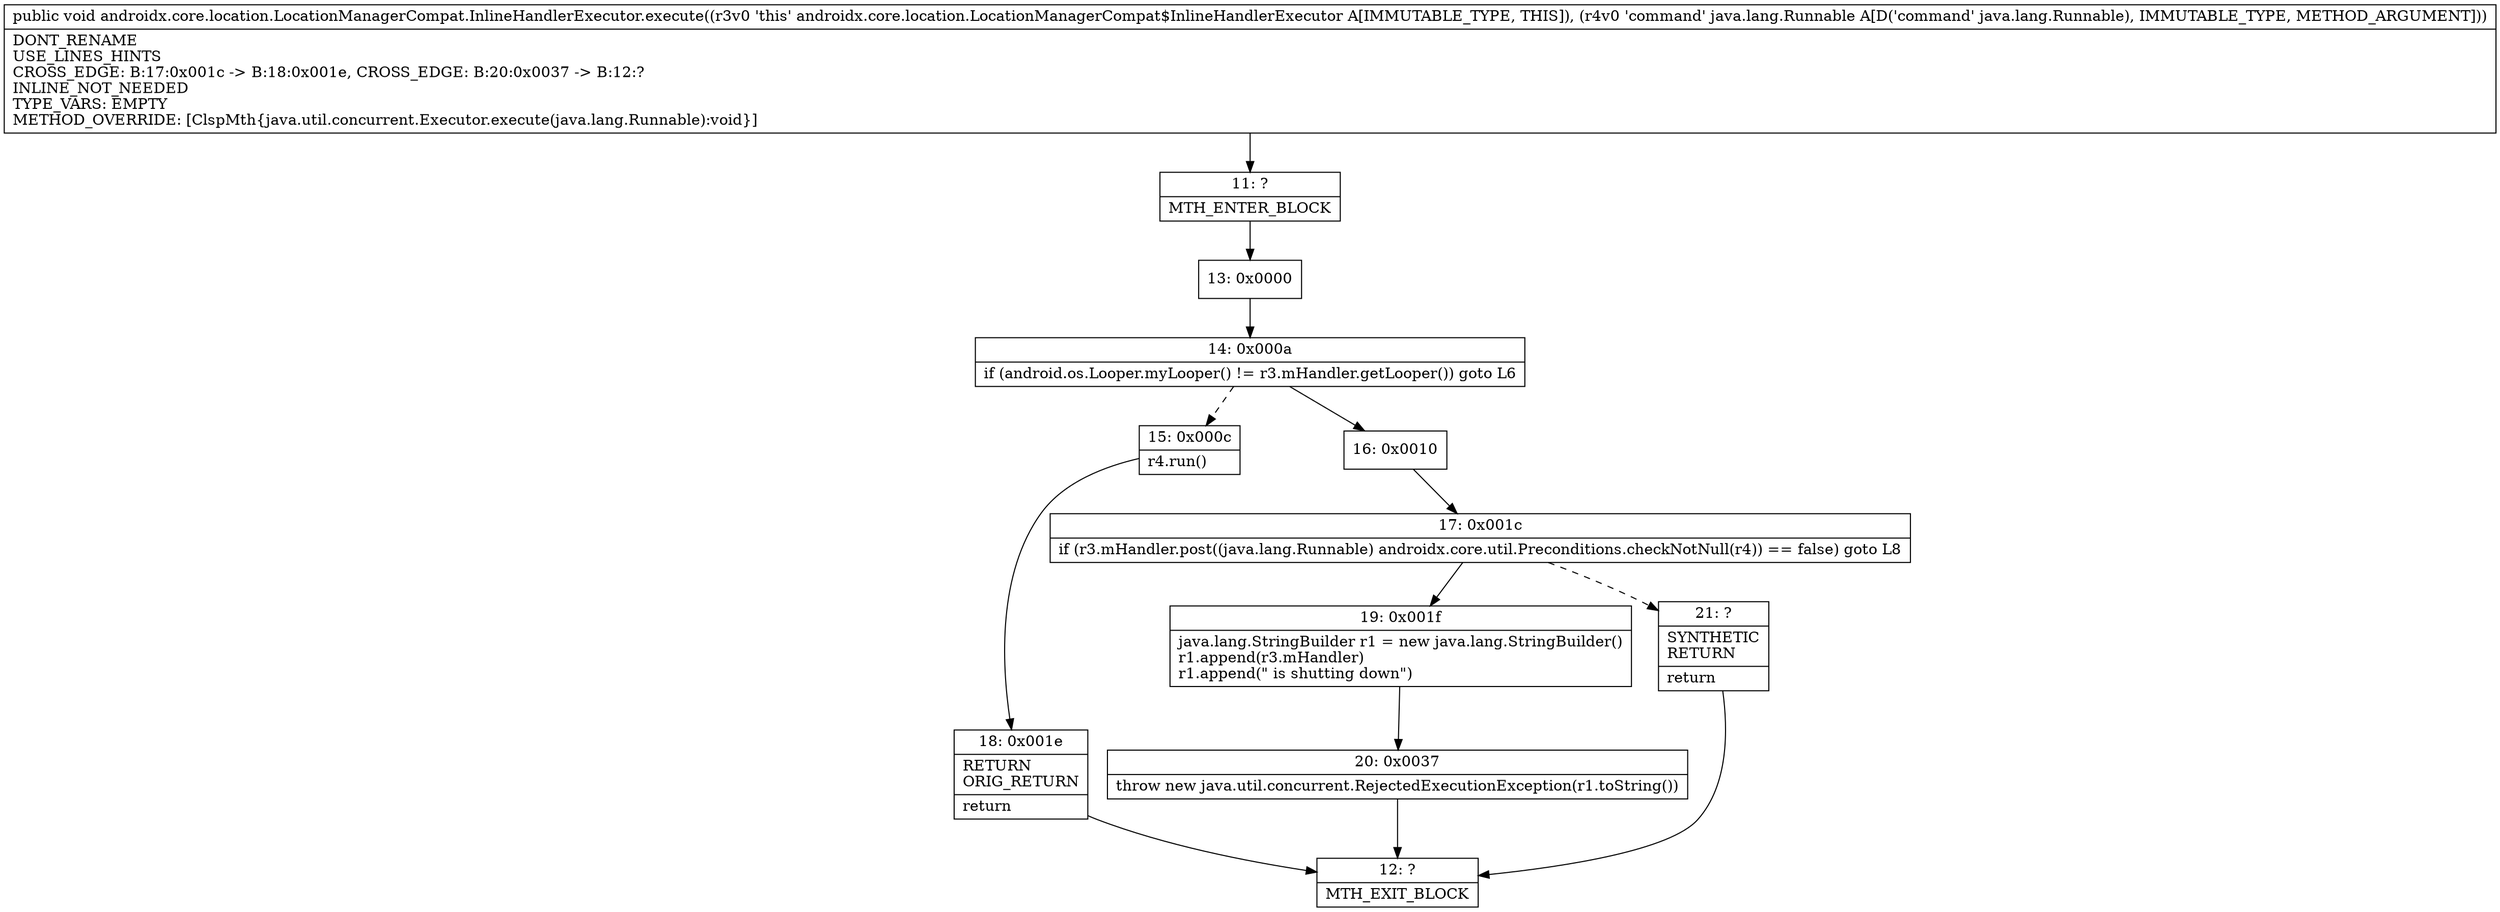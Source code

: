 digraph "CFG forandroidx.core.location.LocationManagerCompat.InlineHandlerExecutor.execute(Ljava\/lang\/Runnable;)V" {
Node_11 [shape=record,label="{11\:\ ?|MTH_ENTER_BLOCK\l}"];
Node_13 [shape=record,label="{13\:\ 0x0000}"];
Node_14 [shape=record,label="{14\:\ 0x000a|if (android.os.Looper.myLooper() != r3.mHandler.getLooper()) goto L6\l}"];
Node_15 [shape=record,label="{15\:\ 0x000c|r4.run()\l}"];
Node_18 [shape=record,label="{18\:\ 0x001e|RETURN\lORIG_RETURN\l|return\l}"];
Node_12 [shape=record,label="{12\:\ ?|MTH_EXIT_BLOCK\l}"];
Node_16 [shape=record,label="{16\:\ 0x0010}"];
Node_17 [shape=record,label="{17\:\ 0x001c|if (r3.mHandler.post((java.lang.Runnable) androidx.core.util.Preconditions.checkNotNull(r4)) == false) goto L8\l}"];
Node_19 [shape=record,label="{19\:\ 0x001f|java.lang.StringBuilder r1 = new java.lang.StringBuilder()\lr1.append(r3.mHandler)\lr1.append(\" is shutting down\")\l}"];
Node_20 [shape=record,label="{20\:\ 0x0037|throw new java.util.concurrent.RejectedExecutionException(r1.toString())\l}"];
Node_21 [shape=record,label="{21\:\ ?|SYNTHETIC\lRETURN\l|return\l}"];
MethodNode[shape=record,label="{public void androidx.core.location.LocationManagerCompat.InlineHandlerExecutor.execute((r3v0 'this' androidx.core.location.LocationManagerCompat$InlineHandlerExecutor A[IMMUTABLE_TYPE, THIS]), (r4v0 'command' java.lang.Runnable A[D('command' java.lang.Runnable), IMMUTABLE_TYPE, METHOD_ARGUMENT]))  | DONT_RENAME\lUSE_LINES_HINTS\lCROSS_EDGE: B:17:0x001c \-\> B:18:0x001e, CROSS_EDGE: B:20:0x0037 \-\> B:12:?\lINLINE_NOT_NEEDED\lTYPE_VARS: EMPTY\lMETHOD_OVERRIDE: [ClspMth\{java.util.concurrent.Executor.execute(java.lang.Runnable):void\}]\l}"];
MethodNode -> Node_11;Node_11 -> Node_13;
Node_13 -> Node_14;
Node_14 -> Node_15[style=dashed];
Node_14 -> Node_16;
Node_15 -> Node_18;
Node_18 -> Node_12;
Node_16 -> Node_17;
Node_17 -> Node_19;
Node_17 -> Node_21[style=dashed];
Node_19 -> Node_20;
Node_20 -> Node_12;
Node_21 -> Node_12;
}

